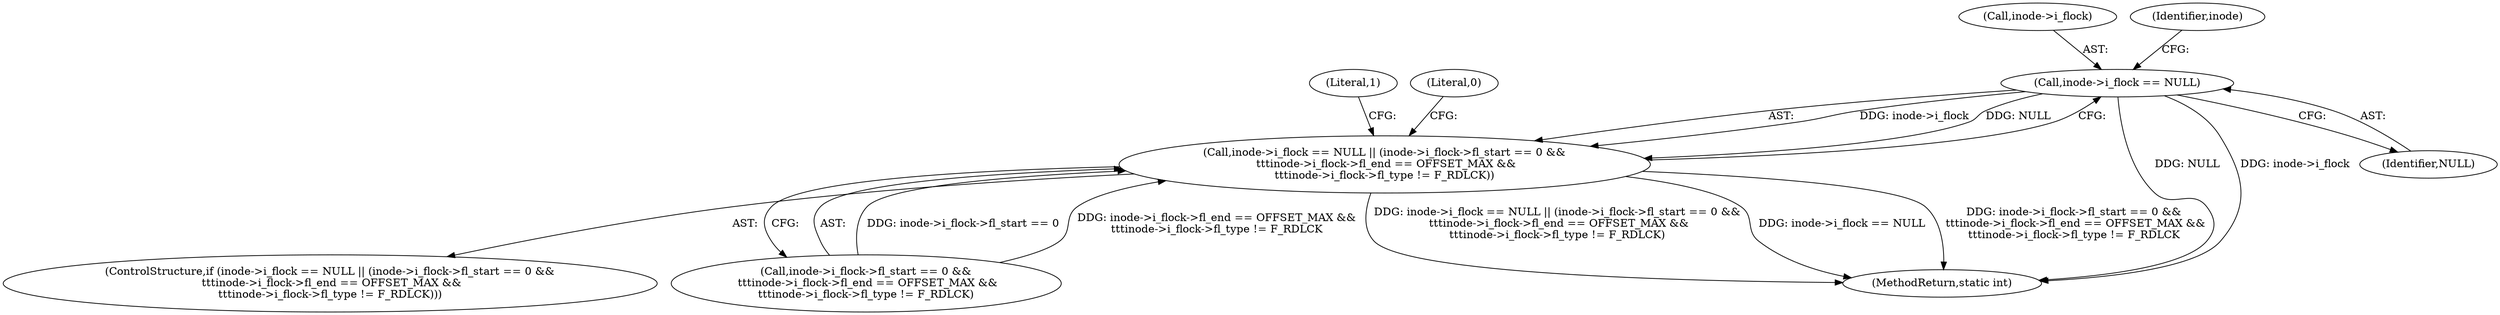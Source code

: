 digraph "0_linux_263b4509ec4d47e0da3e753f85a39ea12d1eff24@API" {
"1000128" [label="(Call,inode->i_flock == NULL)"];
"1000127" [label="(Call,inode->i_flock == NULL || (inode->i_flock->fl_start == 0 &&\n \t\t\tinode->i_flock->fl_end == OFFSET_MAX &&\n\t\t\tinode->i_flock->fl_type != F_RDLCK))"];
"1000129" [label="(Call,inode->i_flock)"];
"1000126" [label="(ControlStructure,if (inode->i_flock == NULL || (inode->i_flock->fl_start == 0 &&\n \t\t\tinode->i_flock->fl_end == OFFSET_MAX &&\n\t\t\tinode->i_flock->fl_type != F_RDLCK)))"];
"1000128" [label="(Call,inode->i_flock == NULL)"];
"1000133" [label="(Call,inode->i_flock->fl_start == 0 &&\n \t\t\tinode->i_flock->fl_end == OFFSET_MAX &&\n\t\t\tinode->i_flock->fl_type != F_RDLCK)"];
"1000137" [label="(Identifier,inode)"];
"1000157" [label="(Literal,1)"];
"1000127" [label="(Call,inode->i_flock == NULL || (inode->i_flock->fl_start == 0 &&\n \t\t\tinode->i_flock->fl_end == OFFSET_MAX &&\n\t\t\tinode->i_flock->fl_type != F_RDLCK))"];
"1000160" [label="(MethodReturn,static int)"];
"1000159" [label="(Literal,0)"];
"1000132" [label="(Identifier,NULL)"];
"1000128" -> "1000127"  [label="AST: "];
"1000128" -> "1000132"  [label="CFG: "];
"1000129" -> "1000128"  [label="AST: "];
"1000132" -> "1000128"  [label="AST: "];
"1000137" -> "1000128"  [label="CFG: "];
"1000127" -> "1000128"  [label="CFG: "];
"1000128" -> "1000160"  [label="DDG: NULL"];
"1000128" -> "1000160"  [label="DDG: inode->i_flock"];
"1000128" -> "1000127"  [label="DDG: inode->i_flock"];
"1000128" -> "1000127"  [label="DDG: NULL"];
"1000127" -> "1000126"  [label="AST: "];
"1000127" -> "1000133"  [label="CFG: "];
"1000133" -> "1000127"  [label="AST: "];
"1000157" -> "1000127"  [label="CFG: "];
"1000159" -> "1000127"  [label="CFG: "];
"1000127" -> "1000160"  [label="DDG: inode->i_flock == NULL || (inode->i_flock->fl_start == 0 &&\n \t\t\tinode->i_flock->fl_end == OFFSET_MAX &&\n\t\t\tinode->i_flock->fl_type != F_RDLCK)"];
"1000127" -> "1000160"  [label="DDG: inode->i_flock == NULL"];
"1000127" -> "1000160"  [label="DDG: inode->i_flock->fl_start == 0 &&\n \t\t\tinode->i_flock->fl_end == OFFSET_MAX &&\n\t\t\tinode->i_flock->fl_type != F_RDLCK"];
"1000133" -> "1000127"  [label="DDG: inode->i_flock->fl_start == 0"];
"1000133" -> "1000127"  [label="DDG: inode->i_flock->fl_end == OFFSET_MAX &&\n\t\t\tinode->i_flock->fl_type != F_RDLCK"];
}
